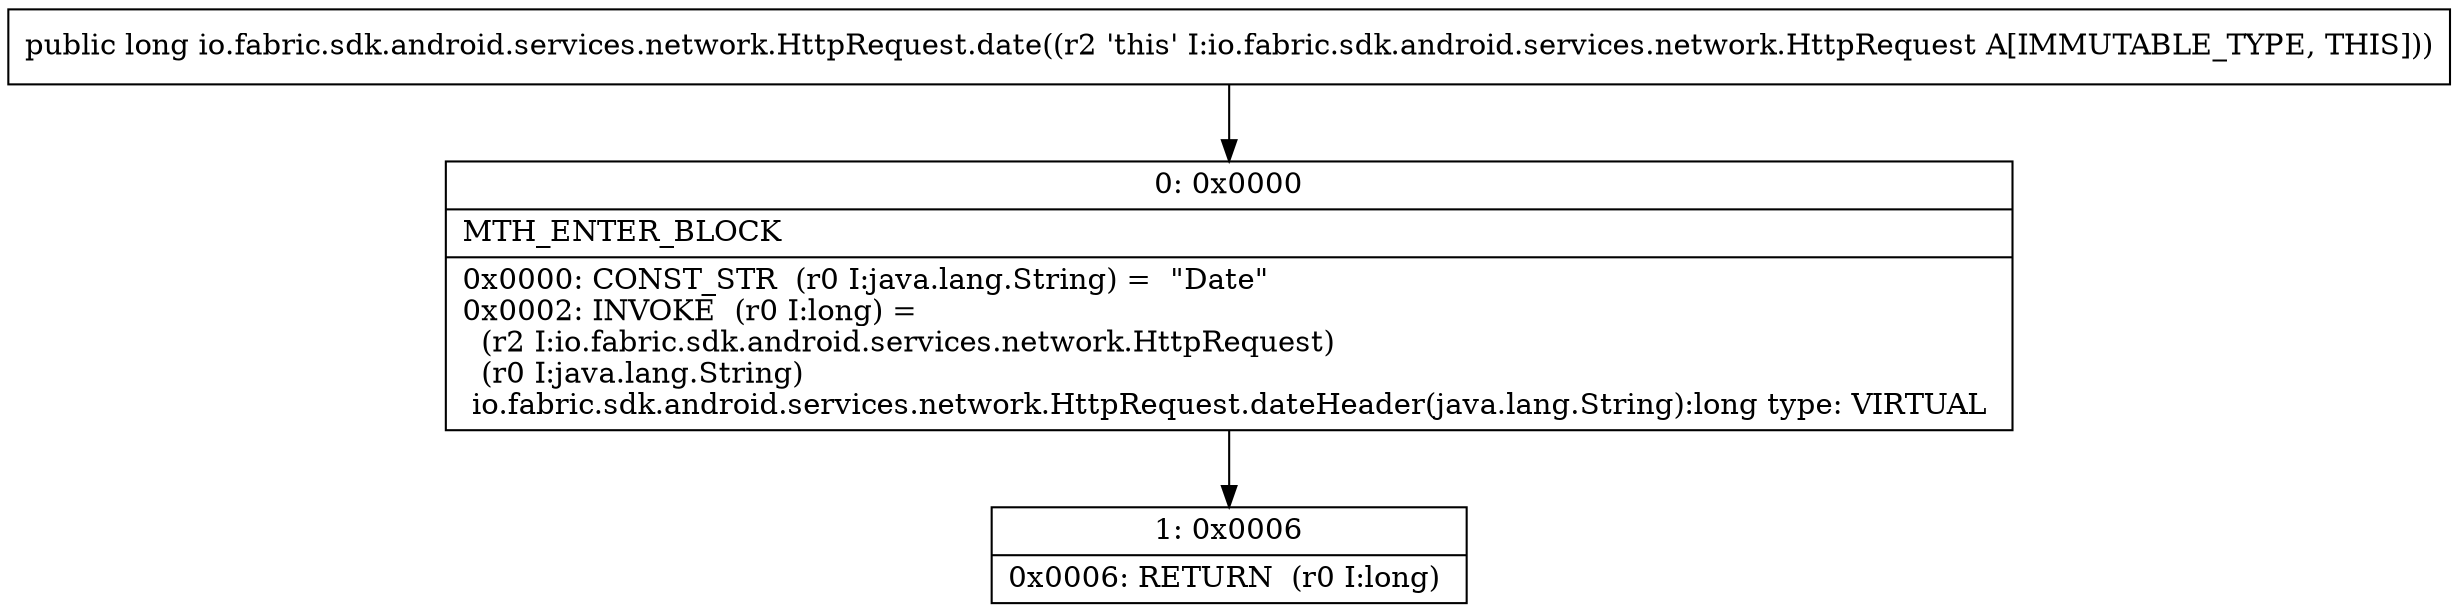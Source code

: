digraph "CFG forio.fabric.sdk.android.services.network.HttpRequest.date()J" {
Node_0 [shape=record,label="{0\:\ 0x0000|MTH_ENTER_BLOCK\l|0x0000: CONST_STR  (r0 I:java.lang.String) =  \"Date\" \l0x0002: INVOKE  (r0 I:long) = \l  (r2 I:io.fabric.sdk.android.services.network.HttpRequest)\l  (r0 I:java.lang.String)\l io.fabric.sdk.android.services.network.HttpRequest.dateHeader(java.lang.String):long type: VIRTUAL \l}"];
Node_1 [shape=record,label="{1\:\ 0x0006|0x0006: RETURN  (r0 I:long) \l}"];
MethodNode[shape=record,label="{public long io.fabric.sdk.android.services.network.HttpRequest.date((r2 'this' I:io.fabric.sdk.android.services.network.HttpRequest A[IMMUTABLE_TYPE, THIS])) }"];
MethodNode -> Node_0;
Node_0 -> Node_1;
}

